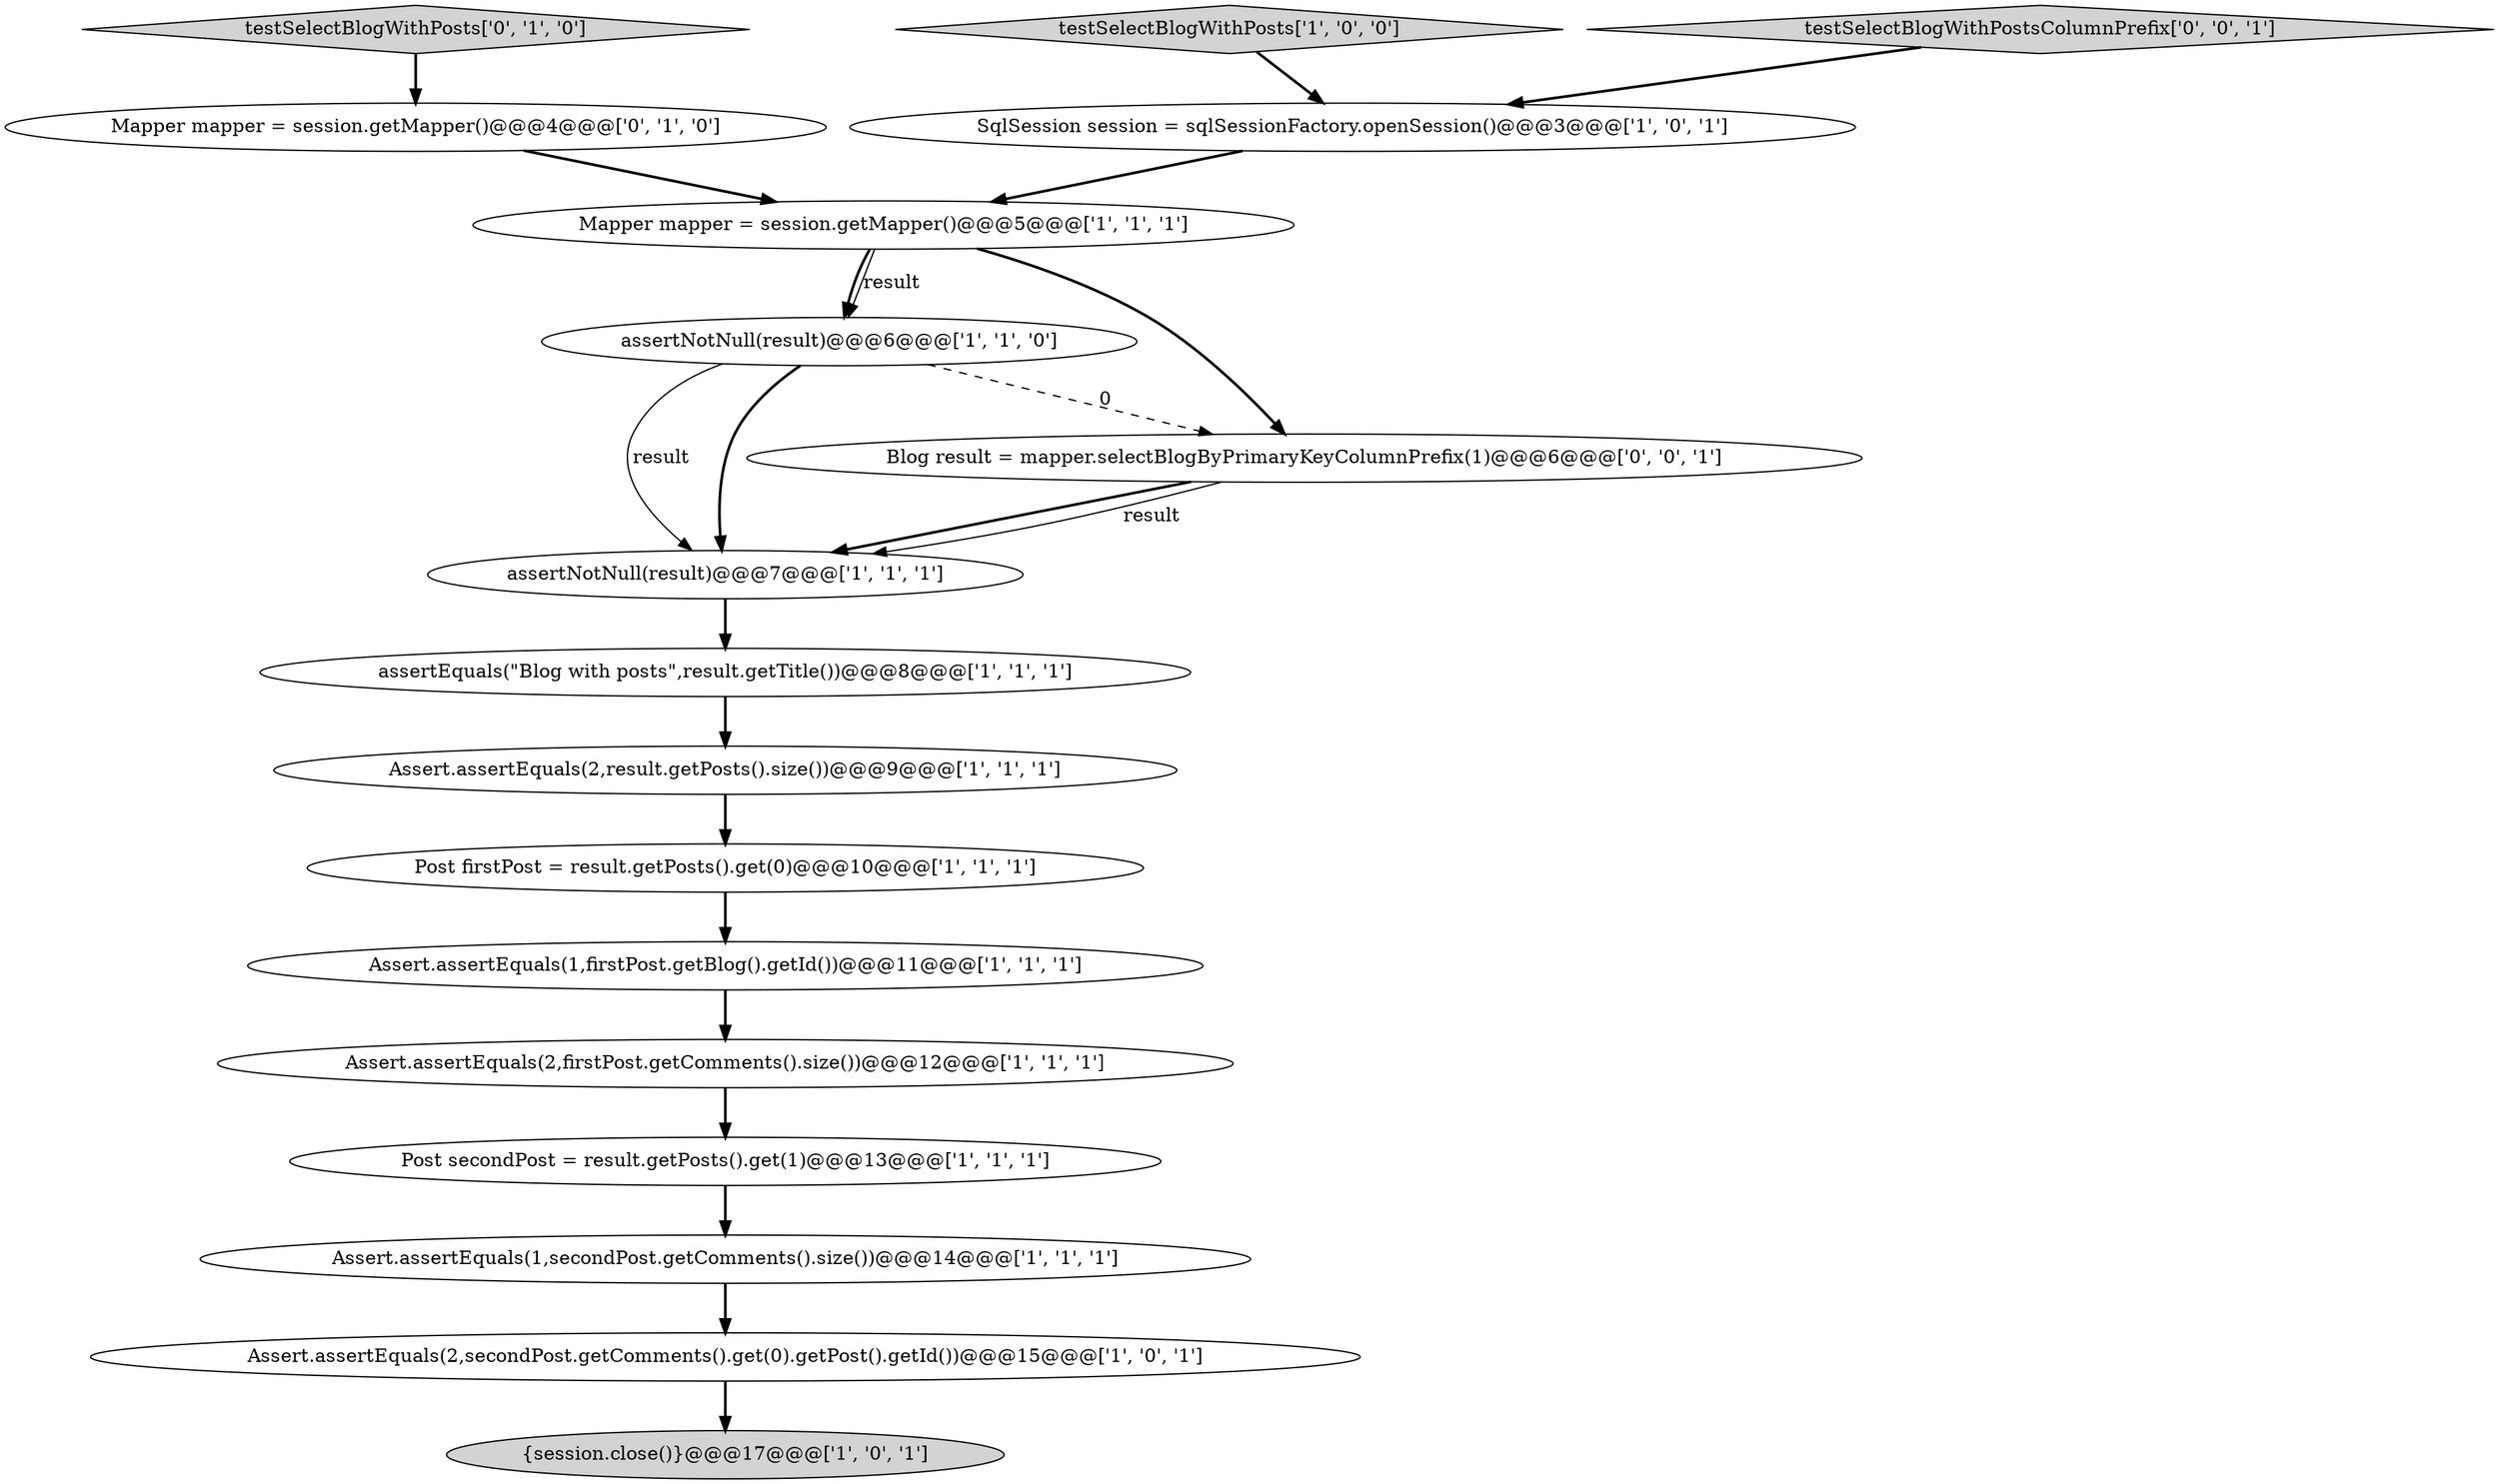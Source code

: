 digraph {
6 [style = filled, label = "Assert.assertEquals(2,firstPost.getComments().size())@@@12@@@['1', '1', '1']", fillcolor = white, shape = ellipse image = "AAA0AAABBB1BBB"];
1 [style = filled, label = "Assert.assertEquals(1,secondPost.getComments().size())@@@14@@@['1', '1', '1']", fillcolor = white, shape = ellipse image = "AAA0AAABBB1BBB"];
3 [style = filled, label = "Post secondPost = result.getPosts().get(1)@@@13@@@['1', '1', '1']", fillcolor = white, shape = ellipse image = "AAA0AAABBB1BBB"];
7 [style = filled, label = "Assert.assertEquals(2,secondPost.getComments().get(0).getPost().getId())@@@15@@@['1', '0', '1']", fillcolor = white, shape = ellipse image = "AAA0AAABBB1BBB"];
15 [style = filled, label = "testSelectBlogWithPosts['0', '1', '0']", fillcolor = lightgray, shape = diamond image = "AAA0AAABBB2BBB"];
10 [style = filled, label = "Assert.assertEquals(1,firstPost.getBlog().getId())@@@11@@@['1', '1', '1']", fillcolor = white, shape = ellipse image = "AAA0AAABBB1BBB"];
12 [style = filled, label = "Mapper mapper = session.getMapper()@@@5@@@['1', '1', '1']", fillcolor = white, shape = ellipse image = "AAA0AAABBB1BBB"];
5 [style = filled, label = "assertNotNull(result)@@@6@@@['1', '1', '0']", fillcolor = white, shape = ellipse image = "AAA0AAABBB1BBB"];
17 [style = filled, label = "Blog result = mapper.selectBlogByPrimaryKeyColumnPrefix(1)@@@6@@@['0', '0', '1']", fillcolor = white, shape = ellipse image = "AAA0AAABBB3BBB"];
11 [style = filled, label = "{session.close()}@@@17@@@['1', '0', '1']", fillcolor = lightgray, shape = ellipse image = "AAA0AAABBB1BBB"];
8 [style = filled, label = "assertEquals(\"Blog with posts\",result.getTitle())@@@8@@@['1', '1', '1']", fillcolor = white, shape = ellipse image = "AAA0AAABBB1BBB"];
14 [style = filled, label = "Mapper mapper = session.getMapper()@@@4@@@['0', '1', '0']", fillcolor = white, shape = ellipse image = "AAA0AAABBB2BBB"];
0 [style = filled, label = "assertNotNull(result)@@@7@@@['1', '1', '1']", fillcolor = white, shape = ellipse image = "AAA0AAABBB1BBB"];
13 [style = filled, label = "testSelectBlogWithPosts['1', '0', '0']", fillcolor = lightgray, shape = diamond image = "AAA0AAABBB1BBB"];
4 [style = filled, label = "Post firstPost = result.getPosts().get(0)@@@10@@@['1', '1', '1']", fillcolor = white, shape = ellipse image = "AAA0AAABBB1BBB"];
16 [style = filled, label = "testSelectBlogWithPostsColumnPrefix['0', '0', '1']", fillcolor = lightgray, shape = diamond image = "AAA0AAABBB3BBB"];
2 [style = filled, label = "Assert.assertEquals(2,result.getPosts().size())@@@9@@@['1', '1', '1']", fillcolor = white, shape = ellipse image = "AAA0AAABBB1BBB"];
9 [style = filled, label = "SqlSession session = sqlSessionFactory.openSession()@@@3@@@['1', '0', '1']", fillcolor = white, shape = ellipse image = "AAA0AAABBB1BBB"];
4->10 [style = bold, label=""];
6->3 [style = bold, label=""];
5->0 [style = solid, label="result"];
7->11 [style = bold, label=""];
12->5 [style = bold, label=""];
3->1 [style = bold, label=""];
15->14 [style = bold, label=""];
12->17 [style = bold, label=""];
12->5 [style = solid, label="result"];
2->4 [style = bold, label=""];
1->7 [style = bold, label=""];
10->6 [style = bold, label=""];
17->0 [style = bold, label=""];
5->17 [style = dashed, label="0"];
8->2 [style = bold, label=""];
5->0 [style = bold, label=""];
14->12 [style = bold, label=""];
17->0 [style = solid, label="result"];
0->8 [style = bold, label=""];
9->12 [style = bold, label=""];
13->9 [style = bold, label=""];
16->9 [style = bold, label=""];
}
